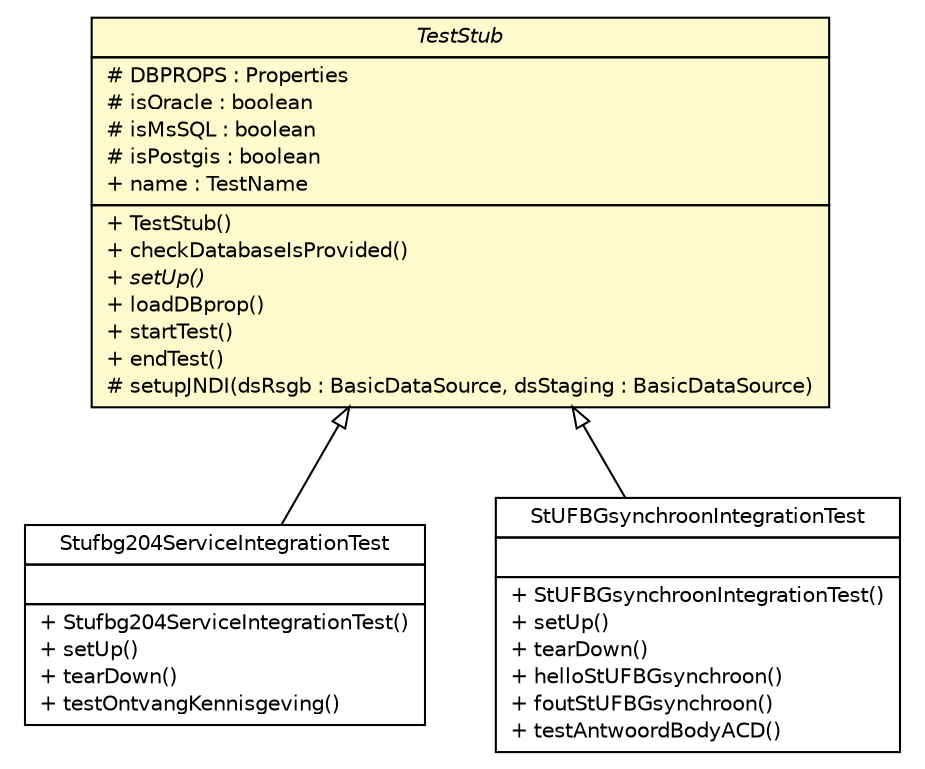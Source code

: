 #!/usr/local/bin/dot
#
# Class diagram 
# Generated by UMLGraph version R5_6-24-gf6e263 (http://www.umlgraph.org/)
#

digraph G {
	edge [fontname="Helvetica",fontsize=10,labelfontname="Helvetica",labelfontsize=10];
	node [fontname="Helvetica",fontsize=10,shape=plaintext];
	nodesep=0.25;
	ranksep=0.5;
	// nl.b3p.brmo.stufbg204.Stufbg204ServiceIntegrationTest
	c20 [label=<<table title="nl.b3p.brmo.stufbg204.Stufbg204ServiceIntegrationTest" border="0" cellborder="1" cellspacing="0" cellpadding="2" port="p" href="./Stufbg204ServiceIntegrationTest.html">
		<tr><td><table border="0" cellspacing="0" cellpadding="1">
<tr><td align="center" balign="center"> Stufbg204ServiceIntegrationTest </td></tr>
		</table></td></tr>
		<tr><td><table border="0" cellspacing="0" cellpadding="1">
<tr><td align="left" balign="left">  </td></tr>
		</table></td></tr>
		<tr><td><table border="0" cellspacing="0" cellpadding="1">
<tr><td align="left" balign="left"> + Stufbg204ServiceIntegrationTest() </td></tr>
<tr><td align="left" balign="left"> + setUp() </td></tr>
<tr><td align="left" balign="left"> + tearDown() </td></tr>
<tr><td align="left" balign="left"> + testOntvangKennisgeving() </td></tr>
		</table></td></tr>
		</table>>, URL="./Stufbg204ServiceIntegrationTest.html", fontname="Helvetica", fontcolor="black", fontsize=10.0];
	// nl.b3p.brmo.stufbg204.StUFBGsynchroonIntegrationTest
	c21 [label=<<table title="nl.b3p.brmo.stufbg204.StUFBGsynchroonIntegrationTest" border="0" cellborder="1" cellspacing="0" cellpadding="2" port="p" href="./StUFBGsynchroonIntegrationTest.html">
		<tr><td><table border="0" cellspacing="0" cellpadding="1">
<tr><td align="center" balign="center"> StUFBGsynchroonIntegrationTest </td></tr>
		</table></td></tr>
		<tr><td><table border="0" cellspacing="0" cellpadding="1">
<tr><td align="left" balign="left">  </td></tr>
		</table></td></tr>
		<tr><td><table border="0" cellspacing="0" cellpadding="1">
<tr><td align="left" balign="left"> + StUFBGsynchroonIntegrationTest() </td></tr>
<tr><td align="left" balign="left"> + setUp() </td></tr>
<tr><td align="left" balign="left"> + tearDown() </td></tr>
<tr><td align="left" balign="left"> + helloStUFBGsynchroon() </td></tr>
<tr><td align="left" balign="left"> + foutStUFBGsynchroon() </td></tr>
<tr><td align="left" balign="left"> + testAntwoordBodyACD() </td></tr>
		</table></td></tr>
		</table>>, URL="./StUFBGsynchroonIntegrationTest.html", fontname="Helvetica", fontcolor="black", fontsize=10.0];
	// nl.b3p.brmo.stufbg204.TestStub
	c22 [label=<<table title="nl.b3p.brmo.stufbg204.TestStub" border="0" cellborder="1" cellspacing="0" cellpadding="2" port="p" bgcolor="lemonChiffon" href="./TestStub.html">
		<tr><td><table border="0" cellspacing="0" cellpadding="1">
<tr><td align="center" balign="center"><font face="Helvetica-Oblique"> TestStub </font></td></tr>
		</table></td></tr>
		<tr><td><table border="0" cellspacing="0" cellpadding="1">
<tr><td align="left" balign="left"> # DBPROPS : Properties </td></tr>
<tr><td align="left" balign="left"> # isOracle : boolean </td></tr>
<tr><td align="left" balign="left"> # isMsSQL : boolean </td></tr>
<tr><td align="left" balign="left"> # isPostgis : boolean </td></tr>
<tr><td align="left" balign="left"> + name : TestName </td></tr>
		</table></td></tr>
		<tr><td><table border="0" cellspacing="0" cellpadding="1">
<tr><td align="left" balign="left"> + TestStub() </td></tr>
<tr><td align="left" balign="left"> + checkDatabaseIsProvided() </td></tr>
<tr><td align="left" balign="left"><font face="Helvetica-Oblique" point-size="10.0"> + setUp() </font></td></tr>
<tr><td align="left" balign="left"> + loadDBprop() </td></tr>
<tr><td align="left" balign="left"> + startTest() </td></tr>
<tr><td align="left" balign="left"> + endTest() </td></tr>
<tr><td align="left" balign="left"> # setupJNDI(dsRsgb : BasicDataSource, dsStaging : BasicDataSource) </td></tr>
		</table></td></tr>
		</table>>, URL="./TestStub.html", fontname="Helvetica", fontcolor="black", fontsize=10.0];
	//nl.b3p.brmo.stufbg204.Stufbg204ServiceIntegrationTest extends nl.b3p.brmo.stufbg204.TestStub
	c22:p -> c20:p [dir=back,arrowtail=empty];
	//nl.b3p.brmo.stufbg204.StUFBGsynchroonIntegrationTest extends nl.b3p.brmo.stufbg204.TestStub
	c22:p -> c21:p [dir=back,arrowtail=empty];
}

